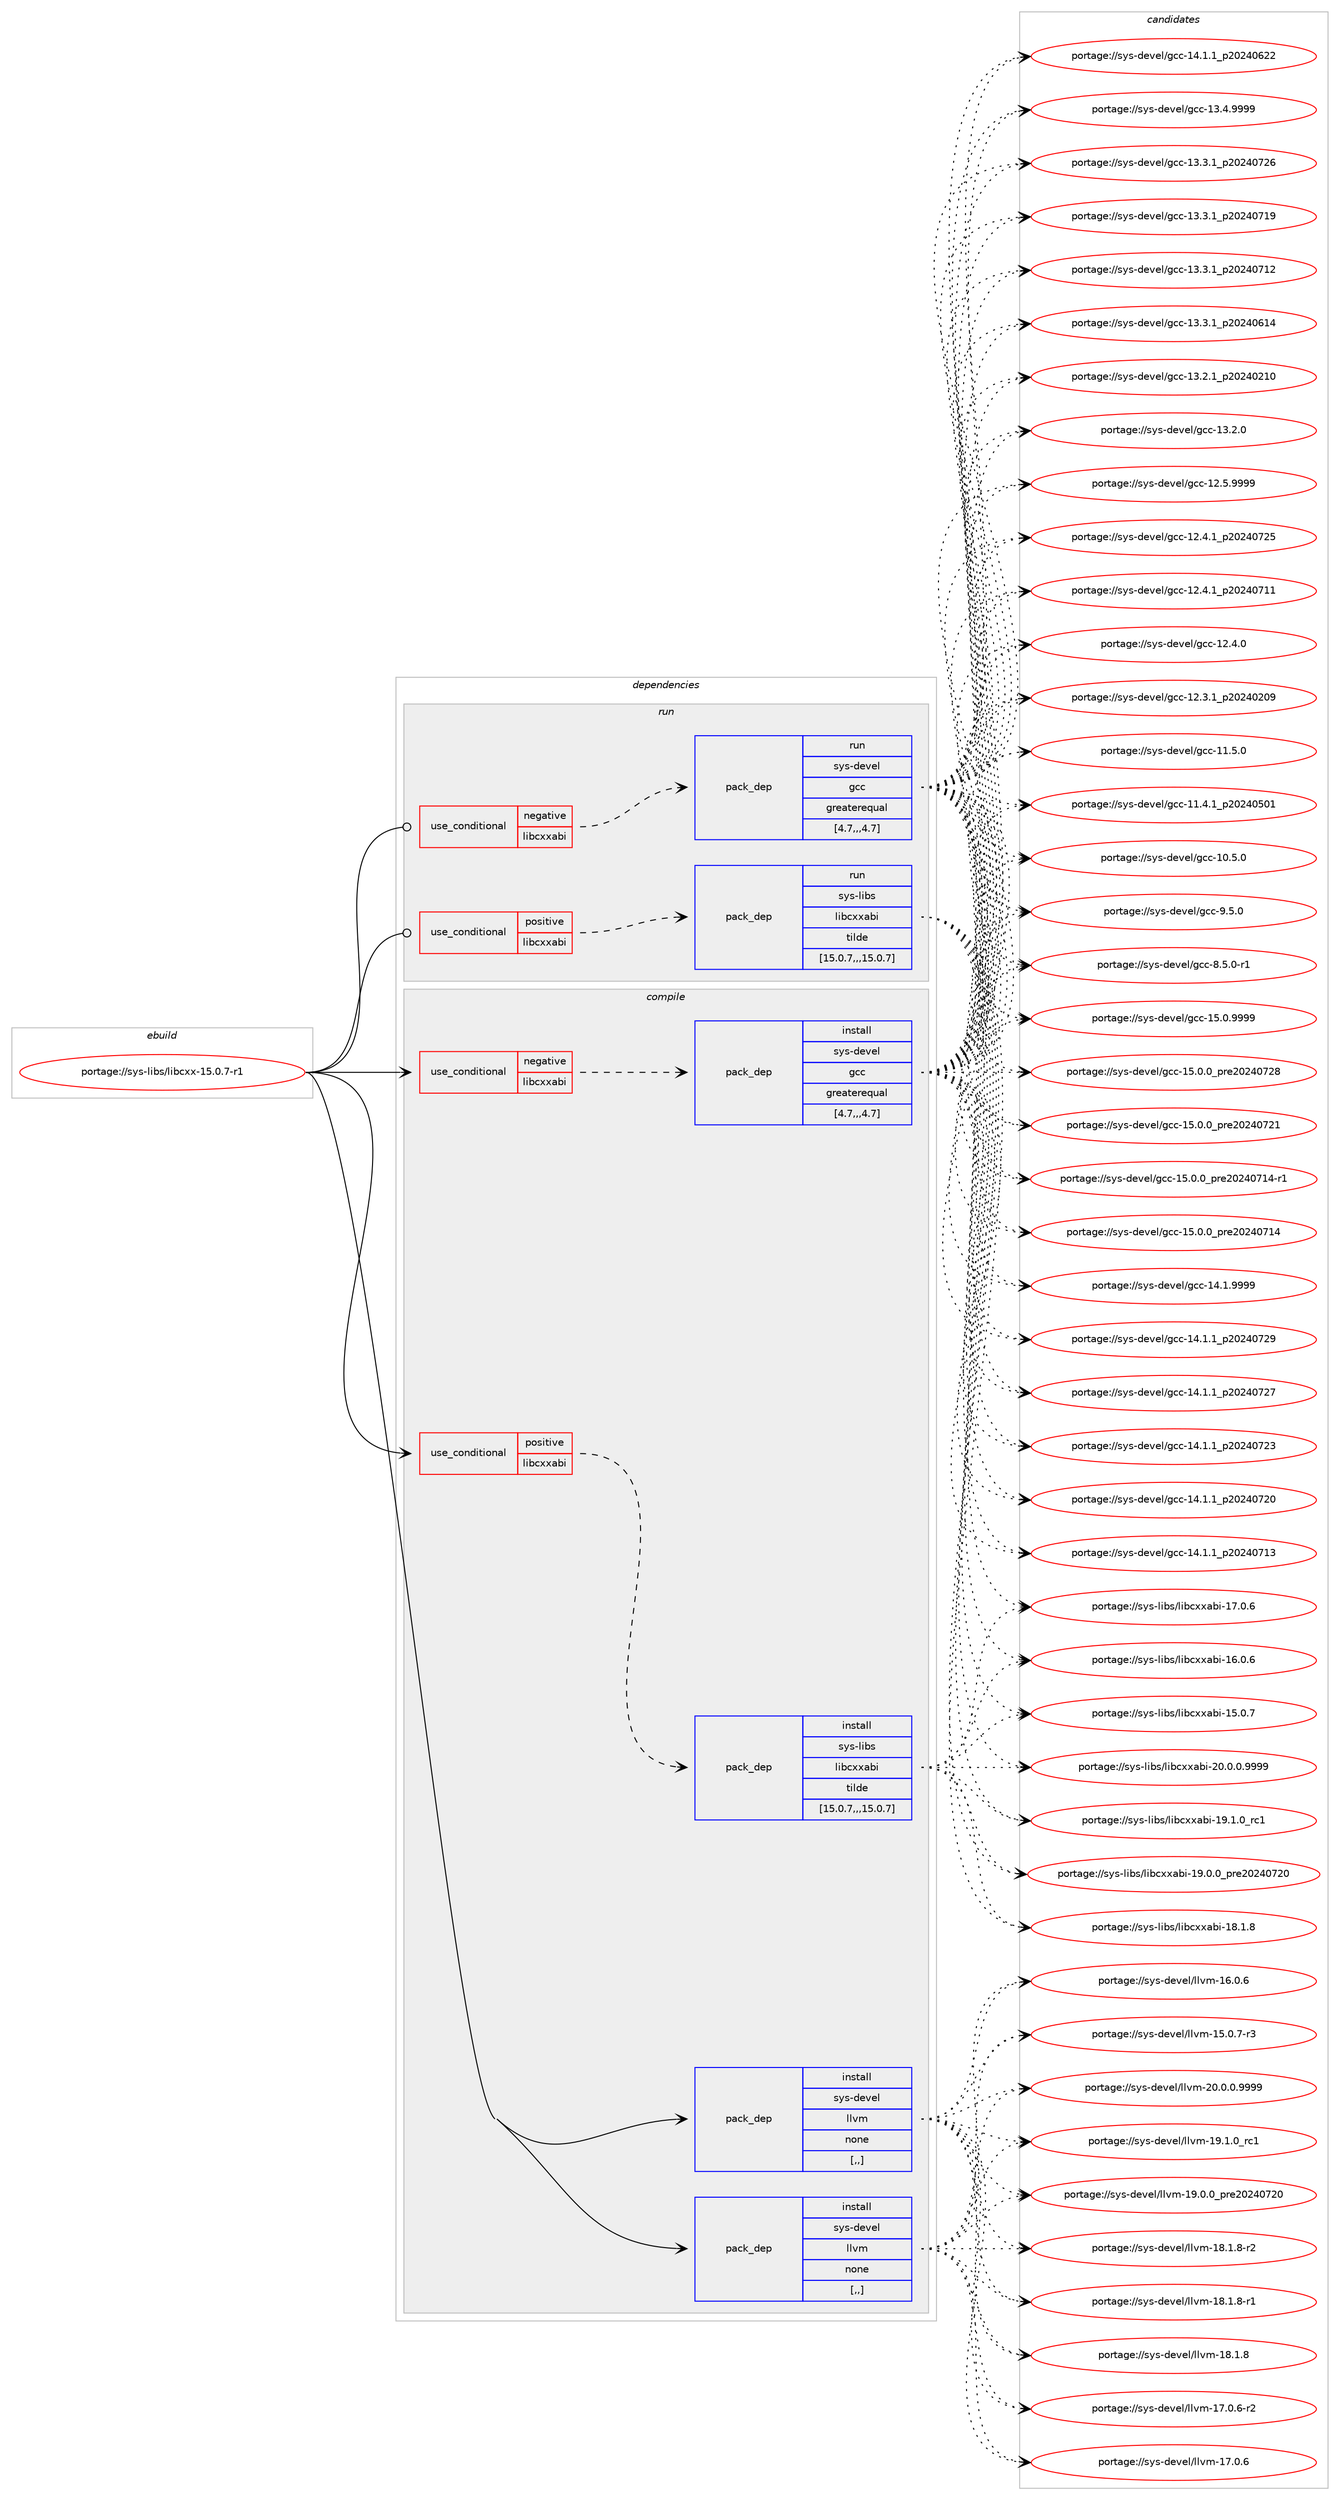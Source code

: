 digraph prolog {

# *************
# Graph options
# *************

newrank=true;
concentrate=true;
compound=true;
graph [rankdir=LR,fontname=Helvetica,fontsize=10,ranksep=1.5];#, ranksep=2.5, nodesep=0.2];
edge  [arrowhead=vee];
node  [fontname=Helvetica,fontsize=10];

# **********
# The ebuild
# **********

subgraph cluster_leftcol {
color=gray;
label=<<i>ebuild</i>>;
id [label="portage://sys-libs/libcxx-15.0.7-r1", color=red, width=4, href="../sys-libs/libcxx-15.0.7-r1.svg"];
}

# ****************
# The dependencies
# ****************

subgraph cluster_midcol {
color=gray;
label=<<i>dependencies</i>>;
subgraph cluster_compile {
fillcolor="#eeeeee";
style=filled;
label=<<i>compile</i>>;
subgraph cond117491 {
dependency440928 [label=<<TABLE BORDER="0" CELLBORDER="1" CELLSPACING="0" CELLPADDING="4"><TR><TD ROWSPAN="3" CELLPADDING="10">use_conditional</TD></TR><TR><TD>negative</TD></TR><TR><TD>libcxxabi</TD></TR></TABLE>>, shape=none, color=red];
subgraph pack320439 {
dependency440929 [label=<<TABLE BORDER="0" CELLBORDER="1" CELLSPACING="0" CELLPADDING="4" WIDTH="220"><TR><TD ROWSPAN="6" CELLPADDING="30">pack_dep</TD></TR><TR><TD WIDTH="110">install</TD></TR><TR><TD>sys-devel</TD></TR><TR><TD>gcc</TD></TR><TR><TD>greaterequal</TD></TR><TR><TD>[4.7,,,4.7]</TD></TR></TABLE>>, shape=none, color=blue];
}
dependency440928:e -> dependency440929:w [weight=20,style="dashed",arrowhead="vee"];
}
id:e -> dependency440928:w [weight=20,style="solid",arrowhead="vee"];
subgraph cond117492 {
dependency440930 [label=<<TABLE BORDER="0" CELLBORDER="1" CELLSPACING="0" CELLPADDING="4"><TR><TD ROWSPAN="3" CELLPADDING="10">use_conditional</TD></TR><TR><TD>positive</TD></TR><TR><TD>libcxxabi</TD></TR></TABLE>>, shape=none, color=red];
subgraph pack320440 {
dependency440931 [label=<<TABLE BORDER="0" CELLBORDER="1" CELLSPACING="0" CELLPADDING="4" WIDTH="220"><TR><TD ROWSPAN="6" CELLPADDING="30">pack_dep</TD></TR><TR><TD WIDTH="110">install</TD></TR><TR><TD>sys-libs</TD></TR><TR><TD>libcxxabi</TD></TR><TR><TD>tilde</TD></TR><TR><TD>[15.0.7,,,15.0.7]</TD></TR></TABLE>>, shape=none, color=blue];
}
dependency440930:e -> dependency440931:w [weight=20,style="dashed",arrowhead="vee"];
}
id:e -> dependency440930:w [weight=20,style="solid",arrowhead="vee"];
subgraph pack320441 {
dependency440932 [label=<<TABLE BORDER="0" CELLBORDER="1" CELLSPACING="0" CELLPADDING="4" WIDTH="220"><TR><TD ROWSPAN="6" CELLPADDING="30">pack_dep</TD></TR><TR><TD WIDTH="110">install</TD></TR><TR><TD>sys-devel</TD></TR><TR><TD>llvm</TD></TR><TR><TD>none</TD></TR><TR><TD>[,,]</TD></TR></TABLE>>, shape=none, color=blue];
}
id:e -> dependency440932:w [weight=20,style="solid",arrowhead="vee"];
subgraph pack320442 {
dependency440933 [label=<<TABLE BORDER="0" CELLBORDER="1" CELLSPACING="0" CELLPADDING="4" WIDTH="220"><TR><TD ROWSPAN="6" CELLPADDING="30">pack_dep</TD></TR><TR><TD WIDTH="110">install</TD></TR><TR><TD>sys-devel</TD></TR><TR><TD>llvm</TD></TR><TR><TD>none</TD></TR><TR><TD>[,,]</TD></TR></TABLE>>, shape=none, color=blue];
}
id:e -> dependency440933:w [weight=20,style="solid",arrowhead="vee"];
}
subgraph cluster_compileandrun {
fillcolor="#eeeeee";
style=filled;
label=<<i>compile and run</i>>;
}
subgraph cluster_run {
fillcolor="#eeeeee";
style=filled;
label=<<i>run</i>>;
subgraph cond117493 {
dependency440934 [label=<<TABLE BORDER="0" CELLBORDER="1" CELLSPACING="0" CELLPADDING="4"><TR><TD ROWSPAN="3" CELLPADDING="10">use_conditional</TD></TR><TR><TD>negative</TD></TR><TR><TD>libcxxabi</TD></TR></TABLE>>, shape=none, color=red];
subgraph pack320443 {
dependency440935 [label=<<TABLE BORDER="0" CELLBORDER="1" CELLSPACING="0" CELLPADDING="4" WIDTH="220"><TR><TD ROWSPAN="6" CELLPADDING="30">pack_dep</TD></TR><TR><TD WIDTH="110">run</TD></TR><TR><TD>sys-devel</TD></TR><TR><TD>gcc</TD></TR><TR><TD>greaterequal</TD></TR><TR><TD>[4.7,,,4.7]</TD></TR></TABLE>>, shape=none, color=blue];
}
dependency440934:e -> dependency440935:w [weight=20,style="dashed",arrowhead="vee"];
}
id:e -> dependency440934:w [weight=20,style="solid",arrowhead="odot"];
subgraph cond117494 {
dependency440936 [label=<<TABLE BORDER="0" CELLBORDER="1" CELLSPACING="0" CELLPADDING="4"><TR><TD ROWSPAN="3" CELLPADDING="10">use_conditional</TD></TR><TR><TD>positive</TD></TR><TR><TD>libcxxabi</TD></TR></TABLE>>, shape=none, color=red];
subgraph pack320444 {
dependency440937 [label=<<TABLE BORDER="0" CELLBORDER="1" CELLSPACING="0" CELLPADDING="4" WIDTH="220"><TR><TD ROWSPAN="6" CELLPADDING="30">pack_dep</TD></TR><TR><TD WIDTH="110">run</TD></TR><TR><TD>sys-libs</TD></TR><TR><TD>libcxxabi</TD></TR><TR><TD>tilde</TD></TR><TR><TD>[15.0.7,,,15.0.7]</TD></TR></TABLE>>, shape=none, color=blue];
}
dependency440936:e -> dependency440937:w [weight=20,style="dashed",arrowhead="vee"];
}
id:e -> dependency440936:w [weight=20,style="solid",arrowhead="odot"];
}
}

# **************
# The candidates
# **************

subgraph cluster_choices {
rank=same;
color=gray;
label=<<i>candidates</i>>;

subgraph choice320439 {
color=black;
nodesep=1;
choice1151211154510010111810110847103999945495346484657575757 [label="portage://sys-devel/gcc-15.0.9999", color=red, width=4,href="../sys-devel/gcc-15.0.9999.svg"];
choice1151211154510010111810110847103999945495346484648951121141015048505248555056 [label="portage://sys-devel/gcc-15.0.0_pre20240728", color=red, width=4,href="../sys-devel/gcc-15.0.0_pre20240728.svg"];
choice1151211154510010111810110847103999945495346484648951121141015048505248555049 [label="portage://sys-devel/gcc-15.0.0_pre20240721", color=red, width=4,href="../sys-devel/gcc-15.0.0_pre20240721.svg"];
choice11512111545100101118101108471039999454953464846489511211410150485052485549524511449 [label="portage://sys-devel/gcc-15.0.0_pre20240714-r1", color=red, width=4,href="../sys-devel/gcc-15.0.0_pre20240714-r1.svg"];
choice1151211154510010111810110847103999945495346484648951121141015048505248554952 [label="portage://sys-devel/gcc-15.0.0_pre20240714", color=red, width=4,href="../sys-devel/gcc-15.0.0_pre20240714.svg"];
choice1151211154510010111810110847103999945495246494657575757 [label="portage://sys-devel/gcc-14.1.9999", color=red, width=4,href="../sys-devel/gcc-14.1.9999.svg"];
choice1151211154510010111810110847103999945495246494649951125048505248555057 [label="portage://sys-devel/gcc-14.1.1_p20240729", color=red, width=4,href="../sys-devel/gcc-14.1.1_p20240729.svg"];
choice1151211154510010111810110847103999945495246494649951125048505248555055 [label="portage://sys-devel/gcc-14.1.1_p20240727", color=red, width=4,href="../sys-devel/gcc-14.1.1_p20240727.svg"];
choice1151211154510010111810110847103999945495246494649951125048505248555051 [label="portage://sys-devel/gcc-14.1.1_p20240723", color=red, width=4,href="../sys-devel/gcc-14.1.1_p20240723.svg"];
choice1151211154510010111810110847103999945495246494649951125048505248555048 [label="portage://sys-devel/gcc-14.1.1_p20240720", color=red, width=4,href="../sys-devel/gcc-14.1.1_p20240720.svg"];
choice1151211154510010111810110847103999945495246494649951125048505248554951 [label="portage://sys-devel/gcc-14.1.1_p20240713", color=red, width=4,href="../sys-devel/gcc-14.1.1_p20240713.svg"];
choice1151211154510010111810110847103999945495246494649951125048505248545050 [label="portage://sys-devel/gcc-14.1.1_p20240622", color=red, width=4,href="../sys-devel/gcc-14.1.1_p20240622.svg"];
choice1151211154510010111810110847103999945495146524657575757 [label="portage://sys-devel/gcc-13.4.9999", color=red, width=4,href="../sys-devel/gcc-13.4.9999.svg"];
choice1151211154510010111810110847103999945495146514649951125048505248555054 [label="portage://sys-devel/gcc-13.3.1_p20240726", color=red, width=4,href="../sys-devel/gcc-13.3.1_p20240726.svg"];
choice1151211154510010111810110847103999945495146514649951125048505248554957 [label="portage://sys-devel/gcc-13.3.1_p20240719", color=red, width=4,href="../sys-devel/gcc-13.3.1_p20240719.svg"];
choice1151211154510010111810110847103999945495146514649951125048505248554950 [label="portage://sys-devel/gcc-13.3.1_p20240712", color=red, width=4,href="../sys-devel/gcc-13.3.1_p20240712.svg"];
choice1151211154510010111810110847103999945495146514649951125048505248544952 [label="portage://sys-devel/gcc-13.3.1_p20240614", color=red, width=4,href="../sys-devel/gcc-13.3.1_p20240614.svg"];
choice1151211154510010111810110847103999945495146504649951125048505248504948 [label="portage://sys-devel/gcc-13.2.1_p20240210", color=red, width=4,href="../sys-devel/gcc-13.2.1_p20240210.svg"];
choice1151211154510010111810110847103999945495146504648 [label="portage://sys-devel/gcc-13.2.0", color=red, width=4,href="../sys-devel/gcc-13.2.0.svg"];
choice1151211154510010111810110847103999945495046534657575757 [label="portage://sys-devel/gcc-12.5.9999", color=red, width=4,href="../sys-devel/gcc-12.5.9999.svg"];
choice1151211154510010111810110847103999945495046524649951125048505248555053 [label="portage://sys-devel/gcc-12.4.1_p20240725", color=red, width=4,href="../sys-devel/gcc-12.4.1_p20240725.svg"];
choice1151211154510010111810110847103999945495046524649951125048505248554949 [label="portage://sys-devel/gcc-12.4.1_p20240711", color=red, width=4,href="../sys-devel/gcc-12.4.1_p20240711.svg"];
choice1151211154510010111810110847103999945495046524648 [label="portage://sys-devel/gcc-12.4.0", color=red, width=4,href="../sys-devel/gcc-12.4.0.svg"];
choice1151211154510010111810110847103999945495046514649951125048505248504857 [label="portage://sys-devel/gcc-12.3.1_p20240209", color=red, width=4,href="../sys-devel/gcc-12.3.1_p20240209.svg"];
choice1151211154510010111810110847103999945494946534648 [label="portage://sys-devel/gcc-11.5.0", color=red, width=4,href="../sys-devel/gcc-11.5.0.svg"];
choice1151211154510010111810110847103999945494946524649951125048505248534849 [label="portage://sys-devel/gcc-11.4.1_p20240501", color=red, width=4,href="../sys-devel/gcc-11.4.1_p20240501.svg"];
choice1151211154510010111810110847103999945494846534648 [label="portage://sys-devel/gcc-10.5.0", color=red, width=4,href="../sys-devel/gcc-10.5.0.svg"];
choice11512111545100101118101108471039999455746534648 [label="portage://sys-devel/gcc-9.5.0", color=red, width=4,href="../sys-devel/gcc-9.5.0.svg"];
choice115121115451001011181011084710399994556465346484511449 [label="portage://sys-devel/gcc-8.5.0-r1", color=red, width=4,href="../sys-devel/gcc-8.5.0-r1.svg"];
dependency440929:e -> choice1151211154510010111810110847103999945495346484657575757:w [style=dotted,weight="100"];
dependency440929:e -> choice1151211154510010111810110847103999945495346484648951121141015048505248555056:w [style=dotted,weight="100"];
dependency440929:e -> choice1151211154510010111810110847103999945495346484648951121141015048505248555049:w [style=dotted,weight="100"];
dependency440929:e -> choice11512111545100101118101108471039999454953464846489511211410150485052485549524511449:w [style=dotted,weight="100"];
dependency440929:e -> choice1151211154510010111810110847103999945495346484648951121141015048505248554952:w [style=dotted,weight="100"];
dependency440929:e -> choice1151211154510010111810110847103999945495246494657575757:w [style=dotted,weight="100"];
dependency440929:e -> choice1151211154510010111810110847103999945495246494649951125048505248555057:w [style=dotted,weight="100"];
dependency440929:e -> choice1151211154510010111810110847103999945495246494649951125048505248555055:w [style=dotted,weight="100"];
dependency440929:e -> choice1151211154510010111810110847103999945495246494649951125048505248555051:w [style=dotted,weight="100"];
dependency440929:e -> choice1151211154510010111810110847103999945495246494649951125048505248555048:w [style=dotted,weight="100"];
dependency440929:e -> choice1151211154510010111810110847103999945495246494649951125048505248554951:w [style=dotted,weight="100"];
dependency440929:e -> choice1151211154510010111810110847103999945495246494649951125048505248545050:w [style=dotted,weight="100"];
dependency440929:e -> choice1151211154510010111810110847103999945495146524657575757:w [style=dotted,weight="100"];
dependency440929:e -> choice1151211154510010111810110847103999945495146514649951125048505248555054:w [style=dotted,weight="100"];
dependency440929:e -> choice1151211154510010111810110847103999945495146514649951125048505248554957:w [style=dotted,weight="100"];
dependency440929:e -> choice1151211154510010111810110847103999945495146514649951125048505248554950:w [style=dotted,weight="100"];
dependency440929:e -> choice1151211154510010111810110847103999945495146514649951125048505248544952:w [style=dotted,weight="100"];
dependency440929:e -> choice1151211154510010111810110847103999945495146504649951125048505248504948:w [style=dotted,weight="100"];
dependency440929:e -> choice1151211154510010111810110847103999945495146504648:w [style=dotted,weight="100"];
dependency440929:e -> choice1151211154510010111810110847103999945495046534657575757:w [style=dotted,weight="100"];
dependency440929:e -> choice1151211154510010111810110847103999945495046524649951125048505248555053:w [style=dotted,weight="100"];
dependency440929:e -> choice1151211154510010111810110847103999945495046524649951125048505248554949:w [style=dotted,weight="100"];
dependency440929:e -> choice1151211154510010111810110847103999945495046524648:w [style=dotted,weight="100"];
dependency440929:e -> choice1151211154510010111810110847103999945495046514649951125048505248504857:w [style=dotted,weight="100"];
dependency440929:e -> choice1151211154510010111810110847103999945494946534648:w [style=dotted,weight="100"];
dependency440929:e -> choice1151211154510010111810110847103999945494946524649951125048505248534849:w [style=dotted,weight="100"];
dependency440929:e -> choice1151211154510010111810110847103999945494846534648:w [style=dotted,weight="100"];
dependency440929:e -> choice11512111545100101118101108471039999455746534648:w [style=dotted,weight="100"];
dependency440929:e -> choice115121115451001011181011084710399994556465346484511449:w [style=dotted,weight="100"];
}
subgraph choice320440 {
color=black;
nodesep=1;
choice11512111545108105981154710810598991201209798105455048464846484657575757 [label="portage://sys-libs/libcxxabi-20.0.0.9999", color=red, width=4,href="../sys-libs/libcxxabi-20.0.0.9999.svg"];
choice1151211154510810598115471081059899120120979810545495746494648951149949 [label="portage://sys-libs/libcxxabi-19.1.0_rc1", color=red, width=4,href="../sys-libs/libcxxabi-19.1.0_rc1.svg"];
choice1151211154510810598115471081059899120120979810545495746484648951121141015048505248555048 [label="portage://sys-libs/libcxxabi-19.0.0_pre20240720", color=red, width=4,href="../sys-libs/libcxxabi-19.0.0_pre20240720.svg"];
choice1151211154510810598115471081059899120120979810545495646494656 [label="portage://sys-libs/libcxxabi-18.1.8", color=red, width=4,href="../sys-libs/libcxxabi-18.1.8.svg"];
choice1151211154510810598115471081059899120120979810545495546484654 [label="portage://sys-libs/libcxxabi-17.0.6", color=red, width=4,href="../sys-libs/libcxxabi-17.0.6.svg"];
choice1151211154510810598115471081059899120120979810545495446484654 [label="portage://sys-libs/libcxxabi-16.0.6", color=red, width=4,href="../sys-libs/libcxxabi-16.0.6.svg"];
choice1151211154510810598115471081059899120120979810545495346484655 [label="portage://sys-libs/libcxxabi-15.0.7", color=red, width=4,href="../sys-libs/libcxxabi-15.0.7.svg"];
dependency440931:e -> choice11512111545108105981154710810598991201209798105455048464846484657575757:w [style=dotted,weight="100"];
dependency440931:e -> choice1151211154510810598115471081059899120120979810545495746494648951149949:w [style=dotted,weight="100"];
dependency440931:e -> choice1151211154510810598115471081059899120120979810545495746484648951121141015048505248555048:w [style=dotted,weight="100"];
dependency440931:e -> choice1151211154510810598115471081059899120120979810545495646494656:w [style=dotted,weight="100"];
dependency440931:e -> choice1151211154510810598115471081059899120120979810545495546484654:w [style=dotted,weight="100"];
dependency440931:e -> choice1151211154510810598115471081059899120120979810545495446484654:w [style=dotted,weight="100"];
dependency440931:e -> choice1151211154510810598115471081059899120120979810545495346484655:w [style=dotted,weight="100"];
}
subgraph choice320441 {
color=black;
nodesep=1;
choice1151211154510010111810110847108108118109455048464846484657575757 [label="portage://sys-devel/llvm-20.0.0.9999", color=red, width=4,href="../sys-devel/llvm-20.0.0.9999.svg"];
choice115121115451001011181011084710810811810945495746494648951149949 [label="portage://sys-devel/llvm-19.1.0_rc1", color=red, width=4,href="../sys-devel/llvm-19.1.0_rc1.svg"];
choice115121115451001011181011084710810811810945495746484648951121141015048505248555048 [label="portage://sys-devel/llvm-19.0.0_pre20240720", color=red, width=4,href="../sys-devel/llvm-19.0.0_pre20240720.svg"];
choice1151211154510010111810110847108108118109454956464946564511450 [label="portage://sys-devel/llvm-18.1.8-r2", color=red, width=4,href="../sys-devel/llvm-18.1.8-r2.svg"];
choice1151211154510010111810110847108108118109454956464946564511449 [label="portage://sys-devel/llvm-18.1.8-r1", color=red, width=4,href="../sys-devel/llvm-18.1.8-r1.svg"];
choice115121115451001011181011084710810811810945495646494656 [label="portage://sys-devel/llvm-18.1.8", color=red, width=4,href="../sys-devel/llvm-18.1.8.svg"];
choice1151211154510010111810110847108108118109454955464846544511450 [label="portage://sys-devel/llvm-17.0.6-r2", color=red, width=4,href="../sys-devel/llvm-17.0.6-r2.svg"];
choice115121115451001011181011084710810811810945495546484654 [label="portage://sys-devel/llvm-17.0.6", color=red, width=4,href="../sys-devel/llvm-17.0.6.svg"];
choice115121115451001011181011084710810811810945495446484654 [label="portage://sys-devel/llvm-16.0.6", color=red, width=4,href="../sys-devel/llvm-16.0.6.svg"];
choice1151211154510010111810110847108108118109454953464846554511451 [label="portage://sys-devel/llvm-15.0.7-r3", color=red, width=4,href="../sys-devel/llvm-15.0.7-r3.svg"];
dependency440932:e -> choice1151211154510010111810110847108108118109455048464846484657575757:w [style=dotted,weight="100"];
dependency440932:e -> choice115121115451001011181011084710810811810945495746494648951149949:w [style=dotted,weight="100"];
dependency440932:e -> choice115121115451001011181011084710810811810945495746484648951121141015048505248555048:w [style=dotted,weight="100"];
dependency440932:e -> choice1151211154510010111810110847108108118109454956464946564511450:w [style=dotted,weight="100"];
dependency440932:e -> choice1151211154510010111810110847108108118109454956464946564511449:w [style=dotted,weight="100"];
dependency440932:e -> choice115121115451001011181011084710810811810945495646494656:w [style=dotted,weight="100"];
dependency440932:e -> choice1151211154510010111810110847108108118109454955464846544511450:w [style=dotted,weight="100"];
dependency440932:e -> choice115121115451001011181011084710810811810945495546484654:w [style=dotted,weight="100"];
dependency440932:e -> choice115121115451001011181011084710810811810945495446484654:w [style=dotted,weight="100"];
dependency440932:e -> choice1151211154510010111810110847108108118109454953464846554511451:w [style=dotted,weight="100"];
}
subgraph choice320442 {
color=black;
nodesep=1;
choice1151211154510010111810110847108108118109455048464846484657575757 [label="portage://sys-devel/llvm-20.0.0.9999", color=red, width=4,href="../sys-devel/llvm-20.0.0.9999.svg"];
choice115121115451001011181011084710810811810945495746494648951149949 [label="portage://sys-devel/llvm-19.1.0_rc1", color=red, width=4,href="../sys-devel/llvm-19.1.0_rc1.svg"];
choice115121115451001011181011084710810811810945495746484648951121141015048505248555048 [label="portage://sys-devel/llvm-19.0.0_pre20240720", color=red, width=4,href="../sys-devel/llvm-19.0.0_pre20240720.svg"];
choice1151211154510010111810110847108108118109454956464946564511450 [label="portage://sys-devel/llvm-18.1.8-r2", color=red, width=4,href="../sys-devel/llvm-18.1.8-r2.svg"];
choice1151211154510010111810110847108108118109454956464946564511449 [label="portage://sys-devel/llvm-18.1.8-r1", color=red, width=4,href="../sys-devel/llvm-18.1.8-r1.svg"];
choice115121115451001011181011084710810811810945495646494656 [label="portage://sys-devel/llvm-18.1.8", color=red, width=4,href="../sys-devel/llvm-18.1.8.svg"];
choice1151211154510010111810110847108108118109454955464846544511450 [label="portage://sys-devel/llvm-17.0.6-r2", color=red, width=4,href="../sys-devel/llvm-17.0.6-r2.svg"];
choice115121115451001011181011084710810811810945495546484654 [label="portage://sys-devel/llvm-17.0.6", color=red, width=4,href="../sys-devel/llvm-17.0.6.svg"];
choice115121115451001011181011084710810811810945495446484654 [label="portage://sys-devel/llvm-16.0.6", color=red, width=4,href="../sys-devel/llvm-16.0.6.svg"];
choice1151211154510010111810110847108108118109454953464846554511451 [label="portage://sys-devel/llvm-15.0.7-r3", color=red, width=4,href="../sys-devel/llvm-15.0.7-r3.svg"];
dependency440933:e -> choice1151211154510010111810110847108108118109455048464846484657575757:w [style=dotted,weight="100"];
dependency440933:e -> choice115121115451001011181011084710810811810945495746494648951149949:w [style=dotted,weight="100"];
dependency440933:e -> choice115121115451001011181011084710810811810945495746484648951121141015048505248555048:w [style=dotted,weight="100"];
dependency440933:e -> choice1151211154510010111810110847108108118109454956464946564511450:w [style=dotted,weight="100"];
dependency440933:e -> choice1151211154510010111810110847108108118109454956464946564511449:w [style=dotted,weight="100"];
dependency440933:e -> choice115121115451001011181011084710810811810945495646494656:w [style=dotted,weight="100"];
dependency440933:e -> choice1151211154510010111810110847108108118109454955464846544511450:w [style=dotted,weight="100"];
dependency440933:e -> choice115121115451001011181011084710810811810945495546484654:w [style=dotted,weight="100"];
dependency440933:e -> choice115121115451001011181011084710810811810945495446484654:w [style=dotted,weight="100"];
dependency440933:e -> choice1151211154510010111810110847108108118109454953464846554511451:w [style=dotted,weight="100"];
}
subgraph choice320443 {
color=black;
nodesep=1;
choice1151211154510010111810110847103999945495346484657575757 [label="portage://sys-devel/gcc-15.0.9999", color=red, width=4,href="../sys-devel/gcc-15.0.9999.svg"];
choice1151211154510010111810110847103999945495346484648951121141015048505248555056 [label="portage://sys-devel/gcc-15.0.0_pre20240728", color=red, width=4,href="../sys-devel/gcc-15.0.0_pre20240728.svg"];
choice1151211154510010111810110847103999945495346484648951121141015048505248555049 [label="portage://sys-devel/gcc-15.0.0_pre20240721", color=red, width=4,href="../sys-devel/gcc-15.0.0_pre20240721.svg"];
choice11512111545100101118101108471039999454953464846489511211410150485052485549524511449 [label="portage://sys-devel/gcc-15.0.0_pre20240714-r1", color=red, width=4,href="../sys-devel/gcc-15.0.0_pre20240714-r1.svg"];
choice1151211154510010111810110847103999945495346484648951121141015048505248554952 [label="portage://sys-devel/gcc-15.0.0_pre20240714", color=red, width=4,href="../sys-devel/gcc-15.0.0_pre20240714.svg"];
choice1151211154510010111810110847103999945495246494657575757 [label="portage://sys-devel/gcc-14.1.9999", color=red, width=4,href="../sys-devel/gcc-14.1.9999.svg"];
choice1151211154510010111810110847103999945495246494649951125048505248555057 [label="portage://sys-devel/gcc-14.1.1_p20240729", color=red, width=4,href="../sys-devel/gcc-14.1.1_p20240729.svg"];
choice1151211154510010111810110847103999945495246494649951125048505248555055 [label="portage://sys-devel/gcc-14.1.1_p20240727", color=red, width=4,href="../sys-devel/gcc-14.1.1_p20240727.svg"];
choice1151211154510010111810110847103999945495246494649951125048505248555051 [label="portage://sys-devel/gcc-14.1.1_p20240723", color=red, width=4,href="../sys-devel/gcc-14.1.1_p20240723.svg"];
choice1151211154510010111810110847103999945495246494649951125048505248555048 [label="portage://sys-devel/gcc-14.1.1_p20240720", color=red, width=4,href="../sys-devel/gcc-14.1.1_p20240720.svg"];
choice1151211154510010111810110847103999945495246494649951125048505248554951 [label="portage://sys-devel/gcc-14.1.1_p20240713", color=red, width=4,href="../sys-devel/gcc-14.1.1_p20240713.svg"];
choice1151211154510010111810110847103999945495246494649951125048505248545050 [label="portage://sys-devel/gcc-14.1.1_p20240622", color=red, width=4,href="../sys-devel/gcc-14.1.1_p20240622.svg"];
choice1151211154510010111810110847103999945495146524657575757 [label="portage://sys-devel/gcc-13.4.9999", color=red, width=4,href="../sys-devel/gcc-13.4.9999.svg"];
choice1151211154510010111810110847103999945495146514649951125048505248555054 [label="portage://sys-devel/gcc-13.3.1_p20240726", color=red, width=4,href="../sys-devel/gcc-13.3.1_p20240726.svg"];
choice1151211154510010111810110847103999945495146514649951125048505248554957 [label="portage://sys-devel/gcc-13.3.1_p20240719", color=red, width=4,href="../sys-devel/gcc-13.3.1_p20240719.svg"];
choice1151211154510010111810110847103999945495146514649951125048505248554950 [label="portage://sys-devel/gcc-13.3.1_p20240712", color=red, width=4,href="../sys-devel/gcc-13.3.1_p20240712.svg"];
choice1151211154510010111810110847103999945495146514649951125048505248544952 [label="portage://sys-devel/gcc-13.3.1_p20240614", color=red, width=4,href="../sys-devel/gcc-13.3.1_p20240614.svg"];
choice1151211154510010111810110847103999945495146504649951125048505248504948 [label="portage://sys-devel/gcc-13.2.1_p20240210", color=red, width=4,href="../sys-devel/gcc-13.2.1_p20240210.svg"];
choice1151211154510010111810110847103999945495146504648 [label="portage://sys-devel/gcc-13.2.0", color=red, width=4,href="../sys-devel/gcc-13.2.0.svg"];
choice1151211154510010111810110847103999945495046534657575757 [label="portage://sys-devel/gcc-12.5.9999", color=red, width=4,href="../sys-devel/gcc-12.5.9999.svg"];
choice1151211154510010111810110847103999945495046524649951125048505248555053 [label="portage://sys-devel/gcc-12.4.1_p20240725", color=red, width=4,href="../sys-devel/gcc-12.4.1_p20240725.svg"];
choice1151211154510010111810110847103999945495046524649951125048505248554949 [label="portage://sys-devel/gcc-12.4.1_p20240711", color=red, width=4,href="../sys-devel/gcc-12.4.1_p20240711.svg"];
choice1151211154510010111810110847103999945495046524648 [label="portage://sys-devel/gcc-12.4.0", color=red, width=4,href="../sys-devel/gcc-12.4.0.svg"];
choice1151211154510010111810110847103999945495046514649951125048505248504857 [label="portage://sys-devel/gcc-12.3.1_p20240209", color=red, width=4,href="../sys-devel/gcc-12.3.1_p20240209.svg"];
choice1151211154510010111810110847103999945494946534648 [label="portage://sys-devel/gcc-11.5.0", color=red, width=4,href="../sys-devel/gcc-11.5.0.svg"];
choice1151211154510010111810110847103999945494946524649951125048505248534849 [label="portage://sys-devel/gcc-11.4.1_p20240501", color=red, width=4,href="../sys-devel/gcc-11.4.1_p20240501.svg"];
choice1151211154510010111810110847103999945494846534648 [label="portage://sys-devel/gcc-10.5.0", color=red, width=4,href="../sys-devel/gcc-10.5.0.svg"];
choice11512111545100101118101108471039999455746534648 [label="portage://sys-devel/gcc-9.5.0", color=red, width=4,href="../sys-devel/gcc-9.5.0.svg"];
choice115121115451001011181011084710399994556465346484511449 [label="portage://sys-devel/gcc-8.5.0-r1", color=red, width=4,href="../sys-devel/gcc-8.5.0-r1.svg"];
dependency440935:e -> choice1151211154510010111810110847103999945495346484657575757:w [style=dotted,weight="100"];
dependency440935:e -> choice1151211154510010111810110847103999945495346484648951121141015048505248555056:w [style=dotted,weight="100"];
dependency440935:e -> choice1151211154510010111810110847103999945495346484648951121141015048505248555049:w [style=dotted,weight="100"];
dependency440935:e -> choice11512111545100101118101108471039999454953464846489511211410150485052485549524511449:w [style=dotted,weight="100"];
dependency440935:e -> choice1151211154510010111810110847103999945495346484648951121141015048505248554952:w [style=dotted,weight="100"];
dependency440935:e -> choice1151211154510010111810110847103999945495246494657575757:w [style=dotted,weight="100"];
dependency440935:e -> choice1151211154510010111810110847103999945495246494649951125048505248555057:w [style=dotted,weight="100"];
dependency440935:e -> choice1151211154510010111810110847103999945495246494649951125048505248555055:w [style=dotted,weight="100"];
dependency440935:e -> choice1151211154510010111810110847103999945495246494649951125048505248555051:w [style=dotted,weight="100"];
dependency440935:e -> choice1151211154510010111810110847103999945495246494649951125048505248555048:w [style=dotted,weight="100"];
dependency440935:e -> choice1151211154510010111810110847103999945495246494649951125048505248554951:w [style=dotted,weight="100"];
dependency440935:e -> choice1151211154510010111810110847103999945495246494649951125048505248545050:w [style=dotted,weight="100"];
dependency440935:e -> choice1151211154510010111810110847103999945495146524657575757:w [style=dotted,weight="100"];
dependency440935:e -> choice1151211154510010111810110847103999945495146514649951125048505248555054:w [style=dotted,weight="100"];
dependency440935:e -> choice1151211154510010111810110847103999945495146514649951125048505248554957:w [style=dotted,weight="100"];
dependency440935:e -> choice1151211154510010111810110847103999945495146514649951125048505248554950:w [style=dotted,weight="100"];
dependency440935:e -> choice1151211154510010111810110847103999945495146514649951125048505248544952:w [style=dotted,weight="100"];
dependency440935:e -> choice1151211154510010111810110847103999945495146504649951125048505248504948:w [style=dotted,weight="100"];
dependency440935:e -> choice1151211154510010111810110847103999945495146504648:w [style=dotted,weight="100"];
dependency440935:e -> choice1151211154510010111810110847103999945495046534657575757:w [style=dotted,weight="100"];
dependency440935:e -> choice1151211154510010111810110847103999945495046524649951125048505248555053:w [style=dotted,weight="100"];
dependency440935:e -> choice1151211154510010111810110847103999945495046524649951125048505248554949:w [style=dotted,weight="100"];
dependency440935:e -> choice1151211154510010111810110847103999945495046524648:w [style=dotted,weight="100"];
dependency440935:e -> choice1151211154510010111810110847103999945495046514649951125048505248504857:w [style=dotted,weight="100"];
dependency440935:e -> choice1151211154510010111810110847103999945494946534648:w [style=dotted,weight="100"];
dependency440935:e -> choice1151211154510010111810110847103999945494946524649951125048505248534849:w [style=dotted,weight="100"];
dependency440935:e -> choice1151211154510010111810110847103999945494846534648:w [style=dotted,weight="100"];
dependency440935:e -> choice11512111545100101118101108471039999455746534648:w [style=dotted,weight="100"];
dependency440935:e -> choice115121115451001011181011084710399994556465346484511449:w [style=dotted,weight="100"];
}
subgraph choice320444 {
color=black;
nodesep=1;
choice11512111545108105981154710810598991201209798105455048464846484657575757 [label="portage://sys-libs/libcxxabi-20.0.0.9999", color=red, width=4,href="../sys-libs/libcxxabi-20.0.0.9999.svg"];
choice1151211154510810598115471081059899120120979810545495746494648951149949 [label="portage://sys-libs/libcxxabi-19.1.0_rc1", color=red, width=4,href="../sys-libs/libcxxabi-19.1.0_rc1.svg"];
choice1151211154510810598115471081059899120120979810545495746484648951121141015048505248555048 [label="portage://sys-libs/libcxxabi-19.0.0_pre20240720", color=red, width=4,href="../sys-libs/libcxxabi-19.0.0_pre20240720.svg"];
choice1151211154510810598115471081059899120120979810545495646494656 [label="portage://sys-libs/libcxxabi-18.1.8", color=red, width=4,href="../sys-libs/libcxxabi-18.1.8.svg"];
choice1151211154510810598115471081059899120120979810545495546484654 [label="portage://sys-libs/libcxxabi-17.0.6", color=red, width=4,href="../sys-libs/libcxxabi-17.0.6.svg"];
choice1151211154510810598115471081059899120120979810545495446484654 [label="portage://sys-libs/libcxxabi-16.0.6", color=red, width=4,href="../sys-libs/libcxxabi-16.0.6.svg"];
choice1151211154510810598115471081059899120120979810545495346484655 [label="portage://sys-libs/libcxxabi-15.0.7", color=red, width=4,href="../sys-libs/libcxxabi-15.0.7.svg"];
dependency440937:e -> choice11512111545108105981154710810598991201209798105455048464846484657575757:w [style=dotted,weight="100"];
dependency440937:e -> choice1151211154510810598115471081059899120120979810545495746494648951149949:w [style=dotted,weight="100"];
dependency440937:e -> choice1151211154510810598115471081059899120120979810545495746484648951121141015048505248555048:w [style=dotted,weight="100"];
dependency440937:e -> choice1151211154510810598115471081059899120120979810545495646494656:w [style=dotted,weight="100"];
dependency440937:e -> choice1151211154510810598115471081059899120120979810545495546484654:w [style=dotted,weight="100"];
dependency440937:e -> choice1151211154510810598115471081059899120120979810545495446484654:w [style=dotted,weight="100"];
dependency440937:e -> choice1151211154510810598115471081059899120120979810545495346484655:w [style=dotted,weight="100"];
}
}

}
